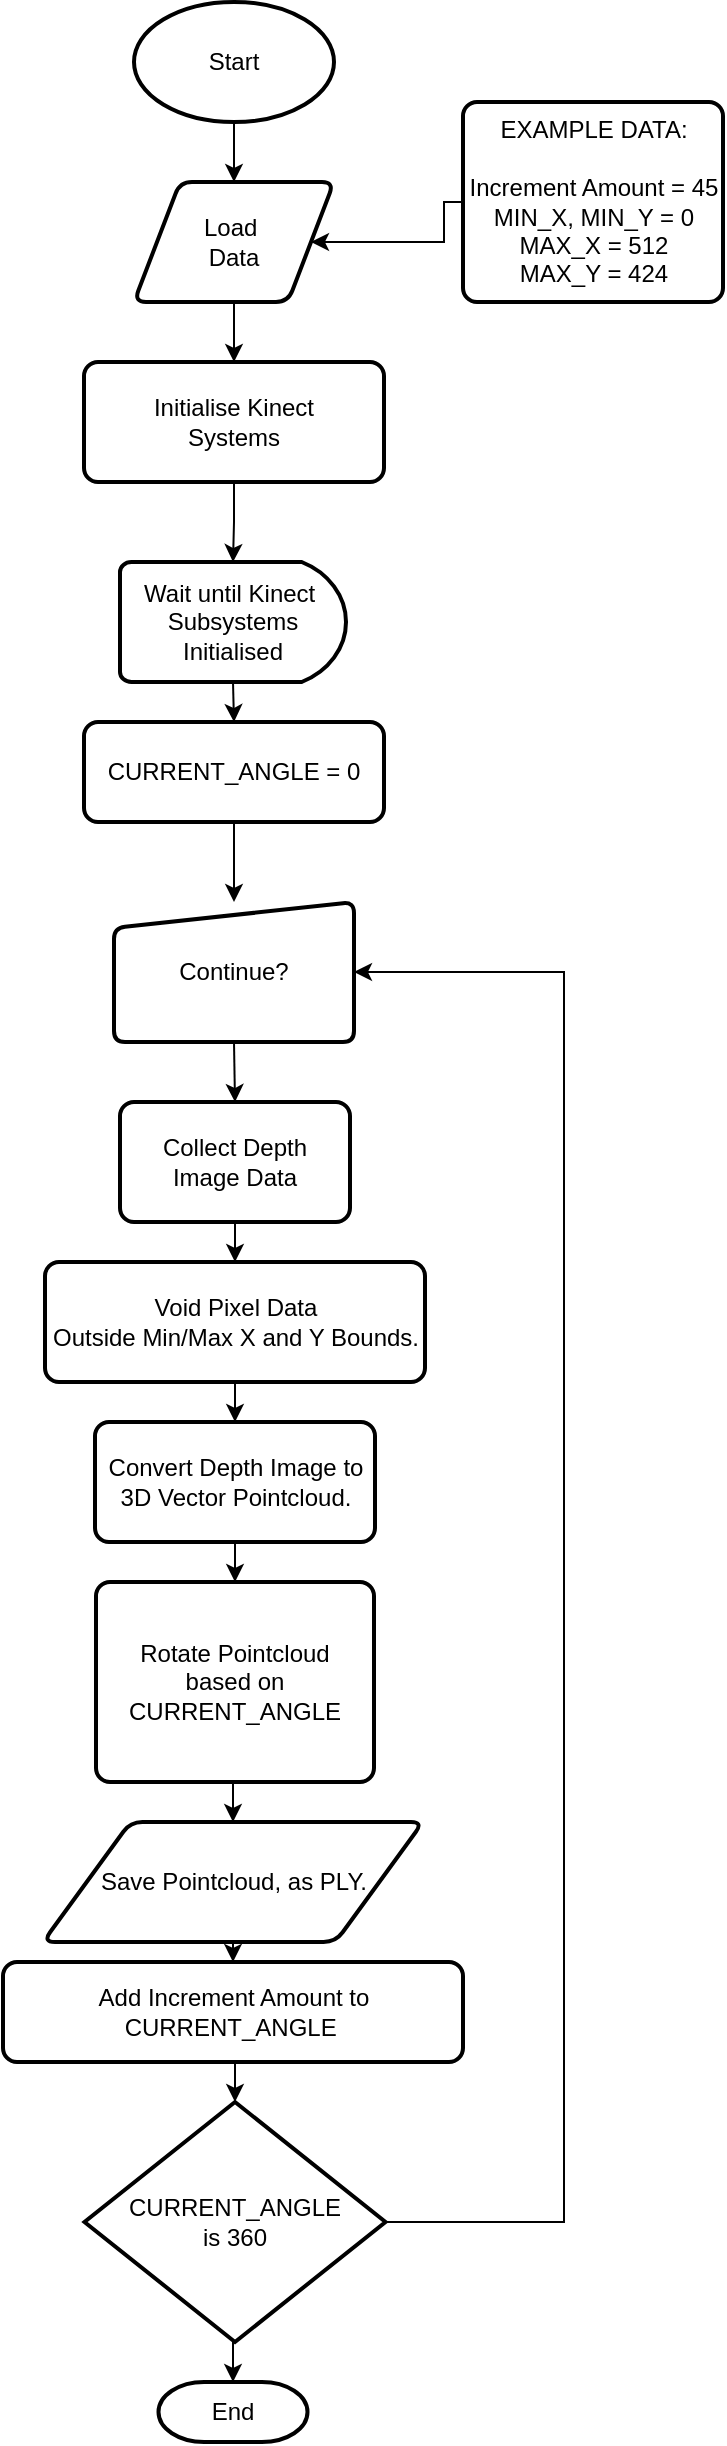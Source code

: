 <mxfile version="21.1.8" type="device">
  <diagram name="Page-1" id="PURGBIhyTsq9zuF5PKZu">
    <mxGraphModel dx="1434" dy="756" grid="1" gridSize="10" guides="1" tooltips="1" connect="1" arrows="1" fold="1" page="1" pageScale="1" pageWidth="850" pageHeight="1100" math="0" shadow="0">
      <root>
        <mxCell id="0" />
        <mxCell id="1" parent="0" />
        <mxCell id="1hVDFRVHjGqYQZjkcz3B-8" style="edgeStyle=orthogonalEdgeStyle;rounded=0;orthogonalLoop=1;jettySize=auto;html=1;exitX=0.5;exitY=1;exitDx=0;exitDy=0;exitPerimeter=0;entryX=0.5;entryY=0;entryDx=0;entryDy=0;" edge="1" parent="1" source="1hVDFRVHjGqYQZjkcz3B-2" target="1hVDFRVHjGqYQZjkcz3B-5">
          <mxGeometry relative="1" as="geometry" />
        </mxCell>
        <mxCell id="1hVDFRVHjGqYQZjkcz3B-2" value="Start" style="strokeWidth=2;html=1;shape=mxgraph.flowchart.start_1;whiteSpace=wrap;" vertex="1" parent="1">
          <mxGeometry x="375" y="40" width="100" height="60" as="geometry" />
        </mxCell>
        <mxCell id="1hVDFRVHjGqYQZjkcz3B-16" style="edgeStyle=orthogonalEdgeStyle;rounded=0;orthogonalLoop=1;jettySize=auto;html=1;exitX=0.5;exitY=1;exitDx=0;exitDy=0;entryX=0.5;entryY=0;entryDx=0;entryDy=0;" edge="1" parent="1" source="1hVDFRVHjGqYQZjkcz3B-4" target="1hVDFRVHjGqYQZjkcz3B-15">
          <mxGeometry relative="1" as="geometry" />
        </mxCell>
        <mxCell id="1hVDFRVHjGqYQZjkcz3B-4" value="Continue?" style="html=1;strokeWidth=2;shape=manualInput;whiteSpace=wrap;rounded=1;size=13;arcSize=11;" vertex="1" parent="1">
          <mxGeometry x="365" y="490" width="120" height="70" as="geometry" />
        </mxCell>
        <mxCell id="1hVDFRVHjGqYQZjkcz3B-11" style="edgeStyle=orthogonalEdgeStyle;rounded=0;orthogonalLoop=1;jettySize=auto;html=1;exitX=0.5;exitY=1;exitDx=0;exitDy=0;entryX=0.5;entryY=0;entryDx=0;entryDy=0;" edge="1" parent="1" source="1hVDFRVHjGqYQZjkcz3B-5" target="1hVDFRVHjGqYQZjkcz3B-10">
          <mxGeometry relative="1" as="geometry" />
        </mxCell>
        <mxCell id="1hVDFRVHjGqYQZjkcz3B-5" value="Load&amp;nbsp;&lt;br&gt;Data" style="shape=parallelogram;html=1;strokeWidth=2;perimeter=parallelogramPerimeter;whiteSpace=wrap;rounded=1;arcSize=12;size=0.23;" vertex="1" parent="1">
          <mxGeometry x="375" y="130" width="100" height="60" as="geometry" />
        </mxCell>
        <mxCell id="1hVDFRVHjGqYQZjkcz3B-9" style="edgeStyle=orthogonalEdgeStyle;rounded=0;orthogonalLoop=1;jettySize=auto;html=1;exitX=0;exitY=0.5;exitDx=0;exitDy=0;entryX=1;entryY=0.5;entryDx=0;entryDy=0;" edge="1" parent="1" source="1hVDFRVHjGqYQZjkcz3B-7" target="1hVDFRVHjGqYQZjkcz3B-5">
          <mxGeometry relative="1" as="geometry">
            <Array as="points">
              <mxPoint x="540" y="140" />
              <mxPoint x="530" y="140" />
              <mxPoint x="530" y="160" />
            </Array>
          </mxGeometry>
        </mxCell>
        <mxCell id="1hVDFRVHjGqYQZjkcz3B-7" value="EXAMPLE DATA:&lt;br&gt;&lt;br&gt;Increment Amount = 45&lt;br&gt;MIN_X, MIN_Y = 0&lt;br&gt;MAX_X = 512&lt;br&gt;MAX_Y = 424" style="rounded=1;whiteSpace=wrap;html=1;absoluteArcSize=1;arcSize=14;strokeWidth=2;" vertex="1" parent="1">
          <mxGeometry x="539.5" y="90" width="130" height="100" as="geometry" />
        </mxCell>
        <mxCell id="1hVDFRVHjGqYQZjkcz3B-19" style="edgeStyle=orthogonalEdgeStyle;rounded=0;orthogonalLoop=1;jettySize=auto;html=1;exitX=0.5;exitY=1;exitDx=0;exitDy=0;entryX=0.5;entryY=0;entryDx=0;entryDy=0;entryPerimeter=0;" edge="1" parent="1" source="1hVDFRVHjGqYQZjkcz3B-10" target="1hVDFRVHjGqYQZjkcz3B-18">
          <mxGeometry relative="1" as="geometry" />
        </mxCell>
        <mxCell id="1hVDFRVHjGqYQZjkcz3B-10" value="Initialise Kinect&lt;br&gt;Systems" style="rounded=1;whiteSpace=wrap;html=1;absoluteArcSize=1;arcSize=14;strokeWidth=2;" vertex="1" parent="1">
          <mxGeometry x="350" y="220" width="150" height="60" as="geometry" />
        </mxCell>
        <mxCell id="1hVDFRVHjGqYQZjkcz3B-14" style="edgeStyle=orthogonalEdgeStyle;rounded=0;orthogonalLoop=1;jettySize=auto;html=1;exitX=0.5;exitY=1;exitDx=0;exitDy=0;entryX=0.5;entryY=0;entryDx=0;entryDy=0;" edge="1" parent="1" source="1hVDFRVHjGqYQZjkcz3B-12" target="1hVDFRVHjGqYQZjkcz3B-4">
          <mxGeometry relative="1" as="geometry" />
        </mxCell>
        <mxCell id="1hVDFRVHjGqYQZjkcz3B-12" value="CURRENT_ANGLE = 0" style="rounded=1;whiteSpace=wrap;html=1;absoluteArcSize=1;arcSize=14;strokeWidth=2;" vertex="1" parent="1">
          <mxGeometry x="350" y="400" width="150" height="50" as="geometry" />
        </mxCell>
        <mxCell id="1hVDFRVHjGqYQZjkcz3B-22" style="edgeStyle=orthogonalEdgeStyle;rounded=0;orthogonalLoop=1;jettySize=auto;html=1;exitX=0.5;exitY=1;exitDx=0;exitDy=0;entryX=0.5;entryY=0;entryDx=0;entryDy=0;" edge="1" parent="1" source="1hVDFRVHjGqYQZjkcz3B-15" target="1hVDFRVHjGqYQZjkcz3B-21">
          <mxGeometry relative="1" as="geometry" />
        </mxCell>
        <mxCell id="1hVDFRVHjGqYQZjkcz3B-15" value="Collect Depth&lt;br&gt;Image Data" style="rounded=1;whiteSpace=wrap;html=1;absoluteArcSize=1;arcSize=14;strokeWidth=2;" vertex="1" parent="1">
          <mxGeometry x="368" y="590" width="115" height="60" as="geometry" />
        </mxCell>
        <mxCell id="1hVDFRVHjGqYQZjkcz3B-25" style="edgeStyle=orthogonalEdgeStyle;rounded=0;orthogonalLoop=1;jettySize=auto;html=1;exitX=0.5;exitY=1;exitDx=0;exitDy=0;entryX=0.5;entryY=0;entryDx=0;entryDy=0;" edge="1" parent="1" source="1hVDFRVHjGqYQZjkcz3B-17" target="1hVDFRVHjGqYQZjkcz3B-24">
          <mxGeometry relative="1" as="geometry" />
        </mxCell>
        <mxCell id="1hVDFRVHjGqYQZjkcz3B-17" value="Convert Depth Image to 3D Vector Pointcloud." style="rounded=1;whiteSpace=wrap;html=1;absoluteArcSize=1;arcSize=14;strokeWidth=2;" vertex="1" parent="1">
          <mxGeometry x="355.5" y="750" width="140" height="60" as="geometry" />
        </mxCell>
        <mxCell id="1hVDFRVHjGqYQZjkcz3B-20" style="edgeStyle=orthogonalEdgeStyle;rounded=0;orthogonalLoop=1;jettySize=auto;html=1;exitX=0.5;exitY=1;exitDx=0;exitDy=0;exitPerimeter=0;entryX=0.5;entryY=0;entryDx=0;entryDy=0;" edge="1" parent="1" source="1hVDFRVHjGqYQZjkcz3B-18" target="1hVDFRVHjGqYQZjkcz3B-12">
          <mxGeometry relative="1" as="geometry" />
        </mxCell>
        <mxCell id="1hVDFRVHjGqYQZjkcz3B-18" value="Wait until Kinect&amp;nbsp;&lt;br&gt;Subsystems Initialised" style="strokeWidth=2;html=1;shape=mxgraph.flowchart.delay;whiteSpace=wrap;" vertex="1" parent="1">
          <mxGeometry x="368" y="320" width="113" height="60" as="geometry" />
        </mxCell>
        <mxCell id="1hVDFRVHjGqYQZjkcz3B-23" style="edgeStyle=orthogonalEdgeStyle;rounded=0;orthogonalLoop=1;jettySize=auto;html=1;exitX=0.5;exitY=1;exitDx=0;exitDy=0;entryX=0.5;entryY=0;entryDx=0;entryDy=0;" edge="1" parent="1" source="1hVDFRVHjGqYQZjkcz3B-21" target="1hVDFRVHjGqYQZjkcz3B-17">
          <mxGeometry relative="1" as="geometry" />
        </mxCell>
        <mxCell id="1hVDFRVHjGqYQZjkcz3B-21" value="Void Pixel Data&lt;br&gt;Outside Min/Max X and Y Bounds." style="rounded=1;whiteSpace=wrap;html=1;absoluteArcSize=1;arcSize=14;strokeWidth=2;" vertex="1" parent="1">
          <mxGeometry x="330.5" y="670" width="190" height="60" as="geometry" />
        </mxCell>
        <mxCell id="1hVDFRVHjGqYQZjkcz3B-27" style="edgeStyle=orthogonalEdgeStyle;rounded=0;orthogonalLoop=1;jettySize=auto;html=1;exitX=0.5;exitY=1;exitDx=0;exitDy=0;entryX=0.5;entryY=0;entryDx=0;entryDy=0;" edge="1" parent="1" source="1hVDFRVHjGqYQZjkcz3B-24" target="1hVDFRVHjGqYQZjkcz3B-26">
          <mxGeometry relative="1" as="geometry" />
        </mxCell>
        <mxCell id="1hVDFRVHjGqYQZjkcz3B-24" value="Rotate Pointcloud&lt;br&gt;based on&lt;br&gt;CURRENT_ANGLE" style="rounded=1;whiteSpace=wrap;html=1;absoluteArcSize=1;arcSize=14;strokeWidth=2;" vertex="1" parent="1">
          <mxGeometry x="356" y="830" width="139" height="100" as="geometry" />
        </mxCell>
        <mxCell id="1hVDFRVHjGqYQZjkcz3B-29" style="edgeStyle=orthogonalEdgeStyle;rounded=0;orthogonalLoop=1;jettySize=auto;html=1;exitX=0.5;exitY=1;exitDx=0;exitDy=0;entryX=0.5;entryY=0;entryDx=0;entryDy=0;" edge="1" parent="1" source="1hVDFRVHjGqYQZjkcz3B-26" target="1hVDFRVHjGqYQZjkcz3B-28">
          <mxGeometry relative="1" as="geometry" />
        </mxCell>
        <mxCell id="1hVDFRVHjGqYQZjkcz3B-26" value="Save Pointcloud, as PLY." style="shape=parallelogram;html=1;strokeWidth=2;perimeter=parallelogramPerimeter;whiteSpace=wrap;rounded=1;arcSize=12;size=0.23;" vertex="1" parent="1">
          <mxGeometry x="329.5" y="950" width="190" height="60" as="geometry" />
        </mxCell>
        <mxCell id="1hVDFRVHjGqYQZjkcz3B-31" style="edgeStyle=orthogonalEdgeStyle;rounded=0;orthogonalLoop=1;jettySize=auto;html=1;exitX=0.5;exitY=1;exitDx=0;exitDy=0;entryX=0.5;entryY=0;entryDx=0;entryDy=0;entryPerimeter=0;" edge="1" parent="1" source="1hVDFRVHjGqYQZjkcz3B-28" target="1hVDFRVHjGqYQZjkcz3B-30">
          <mxGeometry relative="1" as="geometry" />
        </mxCell>
        <mxCell id="1hVDFRVHjGqYQZjkcz3B-28" value="Add Increment Amount to CURRENT_ANGLE&amp;nbsp;" style="rounded=1;whiteSpace=wrap;html=1;absoluteArcSize=1;arcSize=14;strokeWidth=2;" vertex="1" parent="1">
          <mxGeometry x="309.5" y="1020" width="230" height="50" as="geometry" />
        </mxCell>
        <mxCell id="1hVDFRVHjGqYQZjkcz3B-32" style="edgeStyle=orthogonalEdgeStyle;rounded=0;orthogonalLoop=1;jettySize=auto;html=1;exitX=1;exitY=0.5;exitDx=0;exitDy=0;exitPerimeter=0;entryX=1;entryY=0.5;entryDx=0;entryDy=0;" edge="1" parent="1" source="1hVDFRVHjGqYQZjkcz3B-30" target="1hVDFRVHjGqYQZjkcz3B-4">
          <mxGeometry relative="1" as="geometry">
            <Array as="points">
              <mxPoint x="590" y="1150" />
              <mxPoint x="590" y="525" />
            </Array>
          </mxGeometry>
        </mxCell>
        <mxCell id="1hVDFRVHjGqYQZjkcz3B-34" style="edgeStyle=orthogonalEdgeStyle;rounded=0;orthogonalLoop=1;jettySize=auto;html=1;exitX=0.5;exitY=1;exitDx=0;exitDy=0;exitPerimeter=0;entryX=0.5;entryY=0;entryDx=0;entryDy=0;entryPerimeter=0;" edge="1" parent="1" source="1hVDFRVHjGqYQZjkcz3B-30" target="1hVDFRVHjGqYQZjkcz3B-33">
          <mxGeometry relative="1" as="geometry" />
        </mxCell>
        <mxCell id="1hVDFRVHjGqYQZjkcz3B-30" value="CURRENT_ANGLE&lt;br&gt;is 360" style="strokeWidth=2;html=1;shape=mxgraph.flowchart.decision;whiteSpace=wrap;" vertex="1" parent="1">
          <mxGeometry x="350.25" y="1090" width="150.5" height="120" as="geometry" />
        </mxCell>
        <mxCell id="1hVDFRVHjGqYQZjkcz3B-33" value="End" style="strokeWidth=2;html=1;shape=mxgraph.flowchart.terminator;whiteSpace=wrap;" vertex="1" parent="1">
          <mxGeometry x="387.25" y="1230" width="74.5" height="30" as="geometry" />
        </mxCell>
      </root>
    </mxGraphModel>
  </diagram>
</mxfile>
